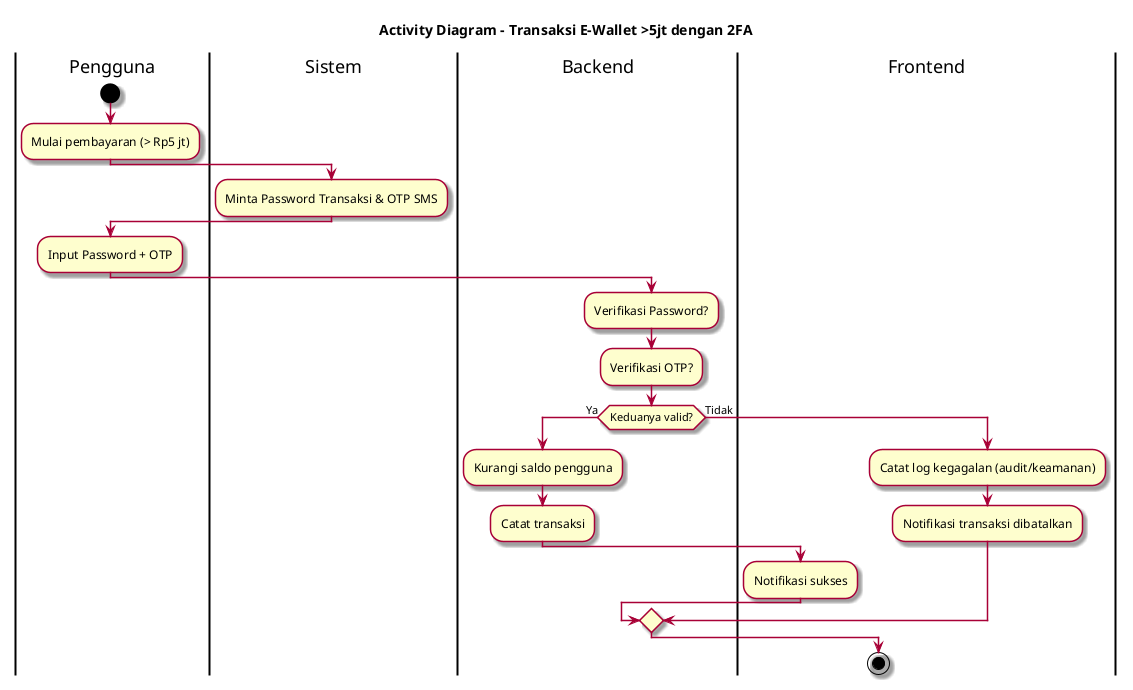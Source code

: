 @startuml
title Activity Diagram - Transaksi E-Wallet >5jt dengan 2FA
skin rose

|Pengguna|
start
:Mulai pembayaran (> Rp5 jt);

|Sistem|
:Minta Password Transaksi & OTP SMS;

|Pengguna|
:Input Password + OTP;

|Backend|
:Verifikasi Password?;
:Verifikasi OTP?;
if (Keduanya valid?) then (Ya)
  :Kurangi saldo pengguna;
  :Catat transaksi;
  |Frontend|
  :Notifikasi sukses;
else (Tidak)
  :Catat log kegagalan (audit/keamanan);
  |Frontend|
  :Notifikasi transaksi dibatalkan;
endif

|Frontend|
stop
@enduml
